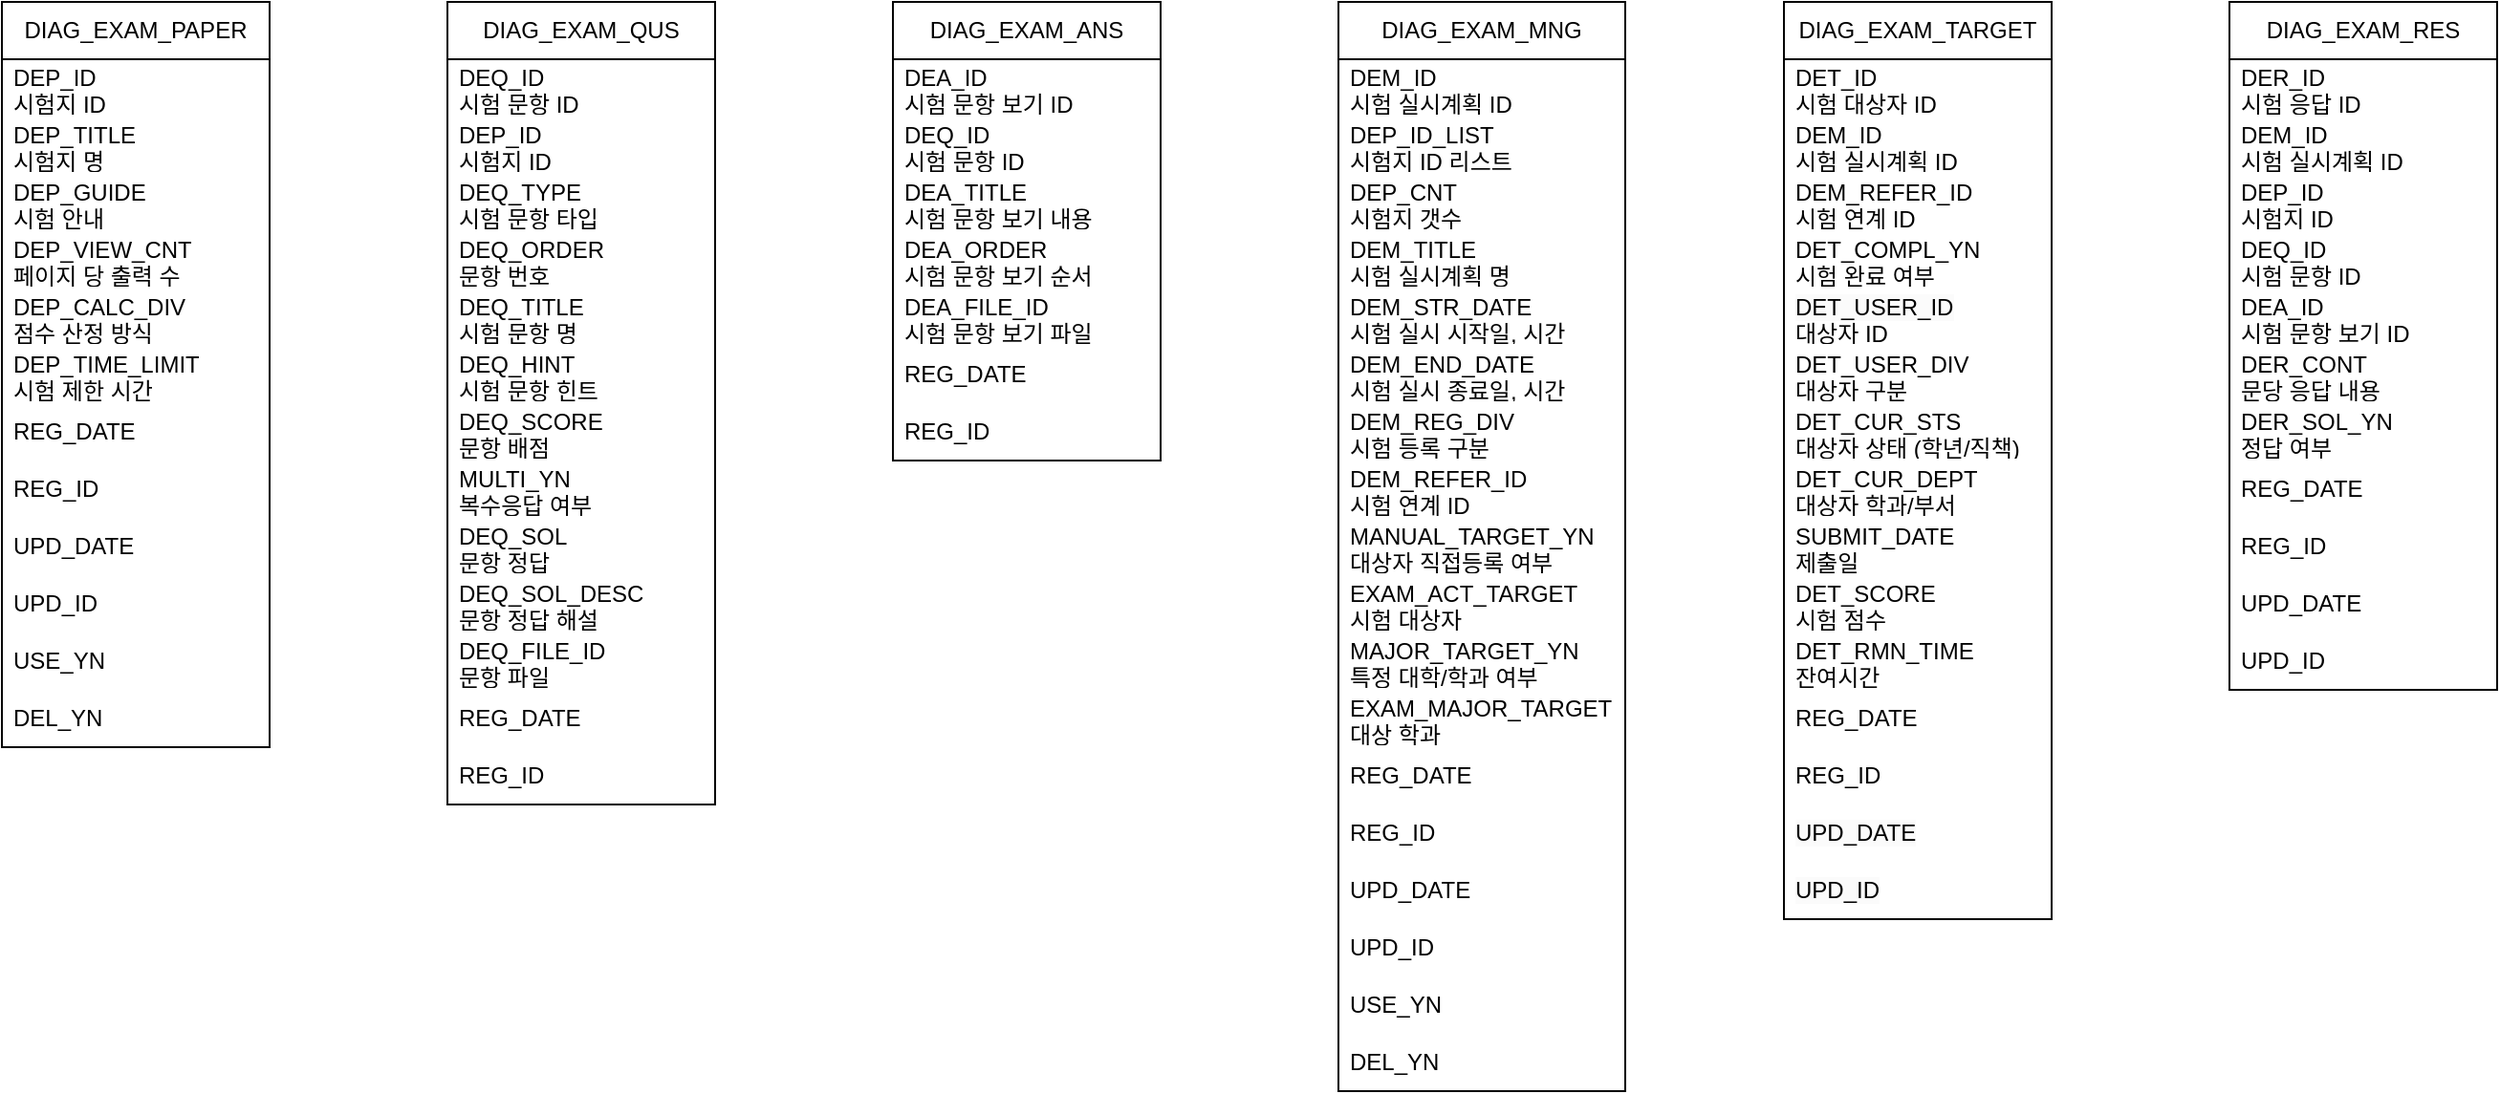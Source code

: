 <mxfile version="24.6.2" type="github">
  <diagram id="C5RBs43oDa-KdzZeNtuy" name="Page-1">
    <mxGraphModel dx="1744" dy="1036" grid="1" gridSize="10" guides="1" tooltips="1" connect="1" arrows="1" fold="1" page="1" pageScale="1" pageWidth="1654" pageHeight="1169" math="0" shadow="0">
      <root>
        <mxCell id="WIyWlLk6GJQsqaUBKTNV-0" />
        <mxCell id="WIyWlLk6GJQsqaUBKTNV-1" parent="WIyWlLk6GJQsqaUBKTNV-0" />
        <mxCell id="U3-9mcuJXix0QmTqWsMh-13" value="DIAG_EXAM_PAPER" style="swimlane;fontStyle=0;childLayout=stackLayout;horizontal=1;startSize=30;horizontalStack=0;resizeParent=1;resizeParentMax=0;resizeLast=0;collapsible=1;marginBottom=0;whiteSpace=wrap;html=1;" vertex="1" parent="WIyWlLk6GJQsqaUBKTNV-1">
          <mxGeometry x="80" y="80" width="140" height="390" as="geometry">
            <mxRectangle x="80" y="80" width="160" height="30" as="alternateBounds" />
          </mxGeometry>
        </mxCell>
        <mxCell id="U3-9mcuJXix0QmTqWsMh-14" value="DEP_ID&lt;br&gt;시험지 ID" style="text;strokeColor=none;fillColor=none;align=left;verticalAlign=middle;spacingLeft=4;spacingRight=4;overflow=hidden;points=[[0,0.5],[1,0.5]];portConstraint=eastwest;rotatable=0;whiteSpace=wrap;html=1;" vertex="1" parent="U3-9mcuJXix0QmTqWsMh-13">
          <mxGeometry y="30" width="140" height="30" as="geometry" />
        </mxCell>
        <mxCell id="U3-9mcuJXix0QmTqWsMh-15" value="DEP_TITLE&lt;div&gt;시험지 명&lt;/div&gt;" style="text;strokeColor=none;fillColor=none;align=left;verticalAlign=middle;spacingLeft=4;spacingRight=4;overflow=hidden;points=[[0,0.5],[1,0.5]];portConstraint=eastwest;rotatable=0;whiteSpace=wrap;html=1;" vertex="1" parent="U3-9mcuJXix0QmTqWsMh-13">
          <mxGeometry y="60" width="140" height="30" as="geometry" />
        </mxCell>
        <mxCell id="U3-9mcuJXix0QmTqWsMh-16" value="DEP_GUIDE&lt;div&gt;시험 안내&lt;/div&gt;" style="text;strokeColor=none;fillColor=none;align=left;verticalAlign=middle;spacingLeft=4;spacingRight=4;overflow=hidden;points=[[0,0.5],[1,0.5]];portConstraint=eastwest;rotatable=0;whiteSpace=wrap;html=1;" vertex="1" parent="U3-9mcuJXix0QmTqWsMh-13">
          <mxGeometry y="90" width="140" height="30" as="geometry" />
        </mxCell>
        <mxCell id="U3-9mcuJXix0QmTqWsMh-44" value="DEP_VIEW_CNT&lt;div&gt;페이지 당 출력 수&lt;/div&gt;" style="text;strokeColor=none;fillColor=none;align=left;verticalAlign=middle;spacingLeft=4;spacingRight=4;overflow=hidden;points=[[0,0.5],[1,0.5]];portConstraint=eastwest;rotatable=0;whiteSpace=wrap;html=1;" vertex="1" parent="U3-9mcuJXix0QmTqWsMh-13">
          <mxGeometry y="120" width="140" height="30" as="geometry" />
        </mxCell>
        <mxCell id="U3-9mcuJXix0QmTqWsMh-43" value="DEP_CALC_DIV&lt;div&gt;점수 산정 방식&lt;/div&gt;" style="text;strokeColor=none;fillColor=none;align=left;verticalAlign=middle;spacingLeft=4;spacingRight=4;overflow=hidden;points=[[0,0.5],[1,0.5]];portConstraint=eastwest;rotatable=0;whiteSpace=wrap;html=1;" vertex="1" parent="U3-9mcuJXix0QmTqWsMh-13">
          <mxGeometry y="150" width="140" height="30" as="geometry" />
        </mxCell>
        <mxCell id="U3-9mcuJXix0QmTqWsMh-42" value="DEP_TIME_LIMIT&lt;br&gt;시험 제한 시간" style="text;strokeColor=none;fillColor=none;align=left;verticalAlign=middle;spacingLeft=4;spacingRight=4;overflow=hidden;points=[[0,0.5],[1,0.5]];portConstraint=eastwest;rotatable=0;whiteSpace=wrap;html=1;" vertex="1" parent="U3-9mcuJXix0QmTqWsMh-13">
          <mxGeometry y="180" width="140" height="30" as="geometry" />
        </mxCell>
        <mxCell id="U3-9mcuJXix0QmTqWsMh-63" value="REG_DATE" style="text;strokeColor=none;fillColor=none;align=left;verticalAlign=middle;spacingLeft=4;spacingRight=4;overflow=hidden;points=[[0,0.5],[1,0.5]];portConstraint=eastwest;rotatable=0;whiteSpace=wrap;html=1;" vertex="1" parent="U3-9mcuJXix0QmTqWsMh-13">
          <mxGeometry y="210" width="140" height="30" as="geometry" />
        </mxCell>
        <mxCell id="U3-9mcuJXix0QmTqWsMh-62" value="REG_ID" style="text;strokeColor=none;fillColor=none;align=left;verticalAlign=middle;spacingLeft=4;spacingRight=4;overflow=hidden;points=[[0,0.5],[1,0.5]];portConstraint=eastwest;rotatable=0;whiteSpace=wrap;html=1;" vertex="1" parent="U3-9mcuJXix0QmTqWsMh-13">
          <mxGeometry y="240" width="140" height="30" as="geometry" />
        </mxCell>
        <mxCell id="U3-9mcuJXix0QmTqWsMh-61" value="UPD_DATE" style="text;strokeColor=none;fillColor=none;align=left;verticalAlign=middle;spacingLeft=4;spacingRight=4;overflow=hidden;points=[[0,0.5],[1,0.5]];portConstraint=eastwest;rotatable=0;whiteSpace=wrap;html=1;" vertex="1" parent="U3-9mcuJXix0QmTqWsMh-13">
          <mxGeometry y="270" width="140" height="30" as="geometry" />
        </mxCell>
        <mxCell id="U3-9mcuJXix0QmTqWsMh-41" value="UPD_ID" style="text;strokeColor=none;fillColor=none;align=left;verticalAlign=middle;spacingLeft=4;spacingRight=4;overflow=hidden;points=[[0,0.5],[1,0.5]];portConstraint=eastwest;rotatable=0;whiteSpace=wrap;html=1;" vertex="1" parent="U3-9mcuJXix0QmTqWsMh-13">
          <mxGeometry y="300" width="140" height="30" as="geometry" />
        </mxCell>
        <mxCell id="U3-9mcuJXix0QmTqWsMh-65" value="USE_YN" style="text;strokeColor=none;fillColor=none;align=left;verticalAlign=middle;spacingLeft=4;spacingRight=4;overflow=hidden;points=[[0,0.5],[1,0.5]];portConstraint=eastwest;rotatable=0;whiteSpace=wrap;html=1;" vertex="1" parent="U3-9mcuJXix0QmTqWsMh-13">
          <mxGeometry y="330" width="140" height="30" as="geometry" />
        </mxCell>
        <mxCell id="U3-9mcuJXix0QmTqWsMh-64" value="DEL_YN" style="text;strokeColor=none;fillColor=none;align=left;verticalAlign=middle;spacingLeft=4;spacingRight=4;overflow=hidden;points=[[0,0.5],[1,0.5]];portConstraint=eastwest;rotatable=0;whiteSpace=wrap;html=1;" vertex="1" parent="U3-9mcuJXix0QmTqWsMh-13">
          <mxGeometry y="360" width="140" height="30" as="geometry" />
        </mxCell>
        <mxCell id="U3-9mcuJXix0QmTqWsMh-17" value="DIAG_EXAM_QUS" style="swimlane;fontStyle=0;childLayout=stackLayout;horizontal=1;startSize=30;horizontalStack=0;resizeParent=1;resizeParentMax=0;resizeLast=0;collapsible=1;marginBottom=0;whiteSpace=wrap;html=1;" vertex="1" parent="WIyWlLk6GJQsqaUBKTNV-1">
          <mxGeometry x="313" y="80" width="140" height="420" as="geometry">
            <mxRectangle x="313" y="80" width="140" height="30" as="alternateBounds" />
          </mxGeometry>
        </mxCell>
        <mxCell id="U3-9mcuJXix0QmTqWsMh-18" value="DEQ_ID&lt;div&gt;시험 문항 ID&lt;/div&gt;" style="text;strokeColor=none;fillColor=none;align=left;verticalAlign=middle;spacingLeft=4;spacingRight=4;overflow=hidden;points=[[0,0.5],[1,0.5]];portConstraint=eastwest;rotatable=0;whiteSpace=wrap;html=1;" vertex="1" parent="U3-9mcuJXix0QmTqWsMh-17">
          <mxGeometry y="30" width="140" height="30" as="geometry" />
        </mxCell>
        <mxCell id="U3-9mcuJXix0QmTqWsMh-66" value="DEP_ID&lt;br&gt;시험지 ID" style="text;strokeColor=none;fillColor=none;align=left;verticalAlign=middle;spacingLeft=4;spacingRight=4;overflow=hidden;points=[[0,0.5],[1,0.5]];portConstraint=eastwest;rotatable=0;whiteSpace=wrap;html=1;" vertex="1" parent="U3-9mcuJXix0QmTqWsMh-17">
          <mxGeometry y="60" width="140" height="30" as="geometry" />
        </mxCell>
        <mxCell id="U3-9mcuJXix0QmTqWsMh-67" value="DEQ_TYPE&lt;div&gt;시험 문항 타입&lt;/div&gt;" style="text;strokeColor=none;fillColor=none;align=left;verticalAlign=middle;spacingLeft=4;spacingRight=4;overflow=hidden;points=[[0,0.5],[1,0.5]];portConstraint=eastwest;rotatable=0;whiteSpace=wrap;html=1;" vertex="1" parent="U3-9mcuJXix0QmTqWsMh-17">
          <mxGeometry y="90" width="140" height="30" as="geometry" />
        </mxCell>
        <mxCell id="U3-9mcuJXix0QmTqWsMh-70" value="DEQ_ORDER&lt;div&gt;문항 번호&lt;/div&gt;" style="text;strokeColor=none;fillColor=none;align=left;verticalAlign=middle;spacingLeft=4;spacingRight=4;overflow=hidden;points=[[0,0.5],[1,0.5]];portConstraint=eastwest;rotatable=0;whiteSpace=wrap;html=1;" vertex="1" parent="U3-9mcuJXix0QmTqWsMh-17">
          <mxGeometry y="120" width="140" height="30" as="geometry" />
        </mxCell>
        <mxCell id="U3-9mcuJXix0QmTqWsMh-68" value="DEQ_TITLE&lt;div&gt;시험 문항 명&lt;/div&gt;" style="text;strokeColor=none;fillColor=none;align=left;verticalAlign=middle;spacingLeft=4;spacingRight=4;overflow=hidden;points=[[0,0.5],[1,0.5]];portConstraint=eastwest;rotatable=0;whiteSpace=wrap;html=1;" vertex="1" parent="U3-9mcuJXix0QmTqWsMh-17">
          <mxGeometry y="150" width="140" height="30" as="geometry" />
        </mxCell>
        <mxCell id="U3-9mcuJXix0QmTqWsMh-69" value="DEQ_HINT&lt;div&gt;시험 문항 힌트&lt;/div&gt;" style="text;strokeColor=none;fillColor=none;align=left;verticalAlign=middle;spacingLeft=4;spacingRight=4;overflow=hidden;points=[[0,0.5],[1,0.5]];portConstraint=eastwest;rotatable=0;whiteSpace=wrap;html=1;" vertex="1" parent="U3-9mcuJXix0QmTqWsMh-17">
          <mxGeometry y="180" width="140" height="30" as="geometry" />
        </mxCell>
        <mxCell id="U3-9mcuJXix0QmTqWsMh-20" value="DEQ_SCORE&lt;div&gt;문항 배점&lt;/div&gt;" style="text;strokeColor=none;fillColor=none;align=left;verticalAlign=middle;spacingLeft=4;spacingRight=4;overflow=hidden;points=[[0,0.5],[1,0.5]];portConstraint=eastwest;rotatable=0;whiteSpace=wrap;html=1;" vertex="1" parent="U3-9mcuJXix0QmTqWsMh-17">
          <mxGeometry y="210" width="140" height="30" as="geometry" />
        </mxCell>
        <mxCell id="U3-9mcuJXix0QmTqWsMh-40" value="MULTI_YN&lt;div&gt;복수응답 여부&lt;/div&gt;" style="text;strokeColor=none;fillColor=none;align=left;verticalAlign=middle;spacingLeft=4;spacingRight=4;overflow=hidden;points=[[0,0.5],[1,0.5]];portConstraint=eastwest;rotatable=0;whiteSpace=wrap;html=1;" vertex="1" parent="U3-9mcuJXix0QmTqWsMh-17">
          <mxGeometry y="240" width="140" height="30" as="geometry" />
        </mxCell>
        <mxCell id="U3-9mcuJXix0QmTqWsMh-39" value="DEQ_SOL&lt;div&gt;문항 정답&lt;/div&gt;" style="text;strokeColor=none;fillColor=none;align=left;verticalAlign=middle;spacingLeft=4;spacingRight=4;overflow=hidden;points=[[0,0.5],[1,0.5]];portConstraint=eastwest;rotatable=0;whiteSpace=wrap;html=1;" vertex="1" parent="U3-9mcuJXix0QmTqWsMh-17">
          <mxGeometry y="270" width="140" height="30" as="geometry" />
        </mxCell>
        <mxCell id="U3-9mcuJXix0QmTqWsMh-38" value="DEQ_SOL_DESC&lt;div&gt;문항 정답 해설&lt;/div&gt;" style="text;strokeColor=none;fillColor=none;align=left;verticalAlign=middle;spacingLeft=4;spacingRight=4;overflow=hidden;points=[[0,0.5],[1,0.5]];portConstraint=eastwest;rotatable=0;whiteSpace=wrap;html=1;" vertex="1" parent="U3-9mcuJXix0QmTqWsMh-17">
          <mxGeometry y="300" width="140" height="30" as="geometry" />
        </mxCell>
        <mxCell id="U3-9mcuJXix0QmTqWsMh-74" value="DEQ_FILE_ID&lt;div&gt;문항 파일&lt;/div&gt;" style="text;strokeColor=none;fillColor=none;align=left;verticalAlign=middle;spacingLeft=4;spacingRight=4;overflow=hidden;points=[[0,0.5],[1,0.5]];portConstraint=eastwest;rotatable=0;whiteSpace=wrap;html=1;" vertex="1" parent="U3-9mcuJXix0QmTqWsMh-17">
          <mxGeometry y="330" width="140" height="30" as="geometry" />
        </mxCell>
        <mxCell id="U3-9mcuJXix0QmTqWsMh-37" value="REG_DATE" style="text;strokeColor=none;fillColor=none;align=left;verticalAlign=middle;spacingLeft=4;spacingRight=4;overflow=hidden;points=[[0,0.5],[1,0.5]];portConstraint=eastwest;rotatable=0;whiteSpace=wrap;html=1;" vertex="1" parent="U3-9mcuJXix0QmTqWsMh-17">
          <mxGeometry y="360" width="140" height="30" as="geometry" />
        </mxCell>
        <mxCell id="U3-9mcuJXix0QmTqWsMh-73" value="REG_ID" style="text;strokeColor=none;fillColor=none;align=left;verticalAlign=middle;spacingLeft=4;spacingRight=4;overflow=hidden;points=[[0,0.5],[1,0.5]];portConstraint=eastwest;rotatable=0;whiteSpace=wrap;html=1;" vertex="1" parent="U3-9mcuJXix0QmTqWsMh-17">
          <mxGeometry y="390" width="140" height="30" as="geometry" />
        </mxCell>
        <mxCell id="U3-9mcuJXix0QmTqWsMh-21" value="DIAG_EXAM_ANS" style="swimlane;fontStyle=0;childLayout=stackLayout;horizontal=1;startSize=30;horizontalStack=0;resizeParent=1;resizeParentMax=0;resizeLast=0;collapsible=1;marginBottom=0;whiteSpace=wrap;html=1;" vertex="1" parent="WIyWlLk6GJQsqaUBKTNV-1">
          <mxGeometry x="546" y="80" width="140" height="240" as="geometry" />
        </mxCell>
        <mxCell id="U3-9mcuJXix0QmTqWsMh-22" value="DEA_ID&lt;br&gt;시험 문항 보기 ID" style="text;strokeColor=none;fillColor=none;align=left;verticalAlign=middle;spacingLeft=4;spacingRight=4;overflow=hidden;points=[[0,0.5],[1,0.5]];portConstraint=eastwest;rotatable=0;whiteSpace=wrap;html=1;" vertex="1" parent="U3-9mcuJXix0QmTqWsMh-21">
          <mxGeometry y="30" width="140" height="30" as="geometry" />
        </mxCell>
        <mxCell id="U3-9mcuJXix0QmTqWsMh-23" value="DEQ_ID&lt;div&gt;시험 문항 ID&lt;/div&gt;" style="text;strokeColor=none;fillColor=none;align=left;verticalAlign=middle;spacingLeft=4;spacingRight=4;overflow=hidden;points=[[0,0.5],[1,0.5]];portConstraint=eastwest;rotatable=0;whiteSpace=wrap;html=1;" vertex="1" parent="U3-9mcuJXix0QmTqWsMh-21">
          <mxGeometry y="60" width="140" height="30" as="geometry" />
        </mxCell>
        <mxCell id="U3-9mcuJXix0QmTqWsMh-24" value="DEA_TITLE&lt;div&gt;시험 문항 보기 내용&lt;/div&gt;" style="text;strokeColor=none;fillColor=none;align=left;verticalAlign=middle;spacingLeft=4;spacingRight=4;overflow=hidden;points=[[0,0.5],[1,0.5]];portConstraint=eastwest;rotatable=0;whiteSpace=wrap;html=1;" vertex="1" parent="U3-9mcuJXix0QmTqWsMh-21">
          <mxGeometry y="90" width="140" height="30" as="geometry" />
        </mxCell>
        <mxCell id="U3-9mcuJXix0QmTqWsMh-48" value="DEA_ORDER&lt;div&gt;시험 문항 보기 순서&lt;/div&gt;" style="text;strokeColor=none;fillColor=none;align=left;verticalAlign=middle;spacingLeft=4;spacingRight=4;overflow=hidden;points=[[0,0.5],[1,0.5]];portConstraint=eastwest;rotatable=0;whiteSpace=wrap;html=1;" vertex="1" parent="U3-9mcuJXix0QmTqWsMh-21">
          <mxGeometry y="120" width="140" height="30" as="geometry" />
        </mxCell>
        <mxCell id="U3-9mcuJXix0QmTqWsMh-86" value="DEA_FILE_ID&lt;br&gt;시험 문항 보기 파일" style="text;strokeColor=none;fillColor=none;align=left;verticalAlign=middle;spacingLeft=4;spacingRight=4;overflow=hidden;points=[[0,0.5],[1,0.5]];portConstraint=eastwest;rotatable=0;whiteSpace=wrap;html=1;" vertex="1" parent="U3-9mcuJXix0QmTqWsMh-21">
          <mxGeometry y="150" width="140" height="30" as="geometry" />
        </mxCell>
        <mxCell id="U3-9mcuJXix0QmTqWsMh-47" value="REG_DATE" style="text;strokeColor=none;fillColor=none;align=left;verticalAlign=middle;spacingLeft=4;spacingRight=4;overflow=hidden;points=[[0,0.5],[1,0.5]];portConstraint=eastwest;rotatable=0;whiteSpace=wrap;html=1;" vertex="1" parent="U3-9mcuJXix0QmTqWsMh-21">
          <mxGeometry y="180" width="140" height="30" as="geometry" />
        </mxCell>
        <mxCell id="U3-9mcuJXix0QmTqWsMh-46" value="REG_ID" style="text;strokeColor=none;fillColor=none;align=left;verticalAlign=middle;spacingLeft=4;spacingRight=4;overflow=hidden;points=[[0,0.5],[1,0.5]];portConstraint=eastwest;rotatable=0;whiteSpace=wrap;html=1;" vertex="1" parent="U3-9mcuJXix0QmTqWsMh-21">
          <mxGeometry y="210" width="140" height="30" as="geometry" />
        </mxCell>
        <mxCell id="U3-9mcuJXix0QmTqWsMh-25" value="DIAG_EXAM_MNG" style="swimlane;fontStyle=0;childLayout=stackLayout;horizontal=1;startSize=30;horizontalStack=0;resizeParent=1;resizeParentMax=0;resizeLast=0;collapsible=1;marginBottom=0;whiteSpace=wrap;html=1;" vertex="1" parent="WIyWlLk6GJQsqaUBKTNV-1">
          <mxGeometry x="779" y="80" width="150" height="570" as="geometry" />
        </mxCell>
        <mxCell id="U3-9mcuJXix0QmTqWsMh-26" value="DEM_ID&lt;br&gt;시험 실시계획 ID" style="text;strokeColor=none;fillColor=none;align=left;verticalAlign=middle;spacingLeft=4;spacingRight=4;overflow=hidden;points=[[0,0.5],[1,0.5]];portConstraint=eastwest;rotatable=0;whiteSpace=wrap;html=1;" vertex="1" parent="U3-9mcuJXix0QmTqWsMh-25">
          <mxGeometry y="30" width="150" height="30" as="geometry" />
        </mxCell>
        <mxCell id="U3-9mcuJXix0QmTqWsMh-27" value="DEP_ID_LIST&lt;div&gt;시험지 ID 리스트&lt;/div&gt;" style="text;strokeColor=none;fillColor=none;align=left;verticalAlign=middle;spacingLeft=4;spacingRight=4;overflow=hidden;points=[[0,0.5],[1,0.5]];portConstraint=eastwest;rotatable=0;whiteSpace=wrap;html=1;" vertex="1" parent="U3-9mcuJXix0QmTqWsMh-25">
          <mxGeometry y="60" width="150" height="30" as="geometry" />
        </mxCell>
        <mxCell id="U3-9mcuJXix0QmTqWsMh-28" value="DEP_CNT&lt;div&gt;시험지 갯수&lt;/div&gt;" style="text;strokeColor=none;fillColor=none;align=left;verticalAlign=middle;spacingLeft=4;spacingRight=4;overflow=hidden;points=[[0,0.5],[1,0.5]];portConstraint=eastwest;rotatable=0;whiteSpace=wrap;html=1;" vertex="1" parent="U3-9mcuJXix0QmTqWsMh-25">
          <mxGeometry y="90" width="150" height="30" as="geometry" />
        </mxCell>
        <mxCell id="U3-9mcuJXix0QmTqWsMh-52" value="DEM_TITLE&lt;div&gt;시험 실시계획 명&lt;/div&gt;" style="text;strokeColor=none;fillColor=none;align=left;verticalAlign=middle;spacingLeft=4;spacingRight=4;overflow=hidden;points=[[0,0.5],[1,0.5]];portConstraint=eastwest;rotatable=0;whiteSpace=wrap;html=1;" vertex="1" parent="U3-9mcuJXix0QmTqWsMh-25">
          <mxGeometry y="120" width="150" height="30" as="geometry" />
        </mxCell>
        <mxCell id="U3-9mcuJXix0QmTqWsMh-51" value="DEM_STR_DATE&lt;div&gt;시험 실시 시작일, 시간&lt;/div&gt;" style="text;strokeColor=none;fillColor=none;align=left;verticalAlign=middle;spacingLeft=4;spacingRight=4;overflow=hidden;points=[[0,0.5],[1,0.5]];portConstraint=eastwest;rotatable=0;whiteSpace=wrap;html=1;" vertex="1" parent="U3-9mcuJXix0QmTqWsMh-25">
          <mxGeometry y="150" width="150" height="30" as="geometry" />
        </mxCell>
        <mxCell id="U3-9mcuJXix0QmTqWsMh-50" value="DEM_END_DATE&lt;div&gt;시험 실시 종료일, 시간&lt;br&gt;&lt;/div&gt;" style="text;strokeColor=none;fillColor=none;align=left;verticalAlign=middle;spacingLeft=4;spacingRight=4;overflow=hidden;points=[[0,0.5],[1,0.5]];portConstraint=eastwest;rotatable=0;whiteSpace=wrap;html=1;" vertex="1" parent="U3-9mcuJXix0QmTqWsMh-25">
          <mxGeometry y="180" width="150" height="30" as="geometry" />
        </mxCell>
        <mxCell id="U3-9mcuJXix0QmTqWsMh-49" value="DEM_REG_DIV&lt;div&gt;시험 등록 구분&lt;/div&gt;" style="text;strokeColor=none;fillColor=none;align=left;verticalAlign=middle;spacingLeft=4;spacingRight=4;overflow=hidden;points=[[0,0.5],[1,0.5]];portConstraint=eastwest;rotatable=0;whiteSpace=wrap;html=1;" vertex="1" parent="U3-9mcuJXix0QmTqWsMh-25">
          <mxGeometry y="210" width="150" height="30" as="geometry" />
        </mxCell>
        <mxCell id="U3-9mcuJXix0QmTqWsMh-77" value="DEM_REFER_ID&lt;div&gt;시험 연계 ID&lt;/div&gt;" style="text;strokeColor=none;fillColor=none;align=left;verticalAlign=middle;spacingLeft=4;spacingRight=4;overflow=hidden;points=[[0,0.5],[1,0.5]];portConstraint=eastwest;rotatable=0;whiteSpace=wrap;html=1;" vertex="1" parent="U3-9mcuJXix0QmTqWsMh-25">
          <mxGeometry y="240" width="150" height="30" as="geometry" />
        </mxCell>
        <mxCell id="U3-9mcuJXix0QmTqWsMh-76" value="MANUAL_TARGET_YN&lt;div&gt;대상자 직접등록 여부&lt;/div&gt;" style="text;strokeColor=none;fillColor=none;align=left;verticalAlign=middle;spacingLeft=4;spacingRight=4;overflow=hidden;points=[[0,0.5],[1,0.5]];portConstraint=eastwest;rotatable=0;whiteSpace=wrap;html=1;" vertex="1" parent="U3-9mcuJXix0QmTqWsMh-25">
          <mxGeometry y="270" width="150" height="30" as="geometry" />
        </mxCell>
        <mxCell id="U3-9mcuJXix0QmTqWsMh-78" value="EXAM_ACT_TARGET&lt;div&gt;시험 대상자&lt;/div&gt;" style="text;strokeColor=none;fillColor=none;align=left;verticalAlign=middle;spacingLeft=4;spacingRight=4;overflow=hidden;points=[[0,0.5],[1,0.5]];portConstraint=eastwest;rotatable=0;whiteSpace=wrap;html=1;" vertex="1" parent="U3-9mcuJXix0QmTqWsMh-25">
          <mxGeometry y="300" width="150" height="30" as="geometry" />
        </mxCell>
        <mxCell id="U3-9mcuJXix0QmTqWsMh-75" value="MAJOR_TARGET_YN&lt;div&gt;특정 대학/학과 여부&lt;/div&gt;" style="text;strokeColor=none;fillColor=none;align=left;verticalAlign=middle;spacingLeft=4;spacingRight=4;overflow=hidden;points=[[0,0.5],[1,0.5]];portConstraint=eastwest;rotatable=0;whiteSpace=wrap;html=1;" vertex="1" parent="U3-9mcuJXix0QmTqWsMh-25">
          <mxGeometry y="330" width="150" height="30" as="geometry" />
        </mxCell>
        <mxCell id="U3-9mcuJXix0QmTqWsMh-79" value="EXAM_MAJOR_TARGET&lt;div&gt;대상 학과&lt;/div&gt;" style="text;strokeColor=none;fillColor=none;align=left;verticalAlign=middle;spacingLeft=4;spacingRight=4;overflow=hidden;points=[[0,0.5],[1,0.5]];portConstraint=eastwest;rotatable=0;whiteSpace=wrap;html=1;" vertex="1" parent="U3-9mcuJXix0QmTqWsMh-25">
          <mxGeometry y="360" width="150" height="30" as="geometry" />
        </mxCell>
        <mxCell id="U3-9mcuJXix0QmTqWsMh-84" value="REG_DATE" style="text;strokeColor=none;fillColor=none;align=left;verticalAlign=middle;spacingLeft=4;spacingRight=4;overflow=hidden;points=[[0,0.5],[1,0.5]];portConstraint=eastwest;rotatable=0;whiteSpace=wrap;html=1;" vertex="1" parent="U3-9mcuJXix0QmTqWsMh-25">
          <mxGeometry y="390" width="150" height="30" as="geometry" />
        </mxCell>
        <mxCell id="U3-9mcuJXix0QmTqWsMh-83" value="REG_ID" style="text;strokeColor=none;fillColor=none;align=left;verticalAlign=middle;spacingLeft=4;spacingRight=4;overflow=hidden;points=[[0,0.5],[1,0.5]];portConstraint=eastwest;rotatable=0;whiteSpace=wrap;html=1;" vertex="1" parent="U3-9mcuJXix0QmTqWsMh-25">
          <mxGeometry y="420" width="150" height="30" as="geometry" />
        </mxCell>
        <mxCell id="U3-9mcuJXix0QmTqWsMh-82" value="UPD_DATE" style="text;strokeColor=none;fillColor=none;align=left;verticalAlign=middle;spacingLeft=4;spacingRight=4;overflow=hidden;points=[[0,0.5],[1,0.5]];portConstraint=eastwest;rotatable=0;whiteSpace=wrap;html=1;" vertex="1" parent="U3-9mcuJXix0QmTqWsMh-25">
          <mxGeometry y="450" width="150" height="30" as="geometry" />
        </mxCell>
        <mxCell id="U3-9mcuJXix0QmTqWsMh-81" value="UPD_ID" style="text;strokeColor=none;fillColor=none;align=left;verticalAlign=middle;spacingLeft=4;spacingRight=4;overflow=hidden;points=[[0,0.5],[1,0.5]];portConstraint=eastwest;rotatable=0;whiteSpace=wrap;html=1;" vertex="1" parent="U3-9mcuJXix0QmTqWsMh-25">
          <mxGeometry y="480" width="150" height="30" as="geometry" />
        </mxCell>
        <mxCell id="U3-9mcuJXix0QmTqWsMh-80" value="USE_YN" style="text;strokeColor=none;fillColor=none;align=left;verticalAlign=middle;spacingLeft=4;spacingRight=4;overflow=hidden;points=[[0,0.5],[1,0.5]];portConstraint=eastwest;rotatable=0;whiteSpace=wrap;html=1;" vertex="1" parent="U3-9mcuJXix0QmTqWsMh-25">
          <mxGeometry y="510" width="150" height="30" as="geometry" />
        </mxCell>
        <mxCell id="U3-9mcuJXix0QmTqWsMh-85" value="DEL_YN" style="text;strokeColor=none;fillColor=none;align=left;verticalAlign=middle;spacingLeft=4;spacingRight=4;overflow=hidden;points=[[0,0.5],[1,0.5]];portConstraint=eastwest;rotatable=0;whiteSpace=wrap;html=1;" vertex="1" parent="U3-9mcuJXix0QmTqWsMh-25">
          <mxGeometry y="540" width="150" height="30" as="geometry" />
        </mxCell>
        <mxCell id="U3-9mcuJXix0QmTqWsMh-29" value="DIAG_EXAM_TARGET" style="swimlane;fontStyle=0;childLayout=stackLayout;horizontal=1;startSize=30;horizontalStack=0;resizeParent=1;resizeParentMax=0;resizeLast=0;collapsible=1;marginBottom=0;whiteSpace=wrap;html=1;" vertex="1" parent="WIyWlLk6GJQsqaUBKTNV-1">
          <mxGeometry x="1012" y="80" width="140" height="480" as="geometry" />
        </mxCell>
        <mxCell id="U3-9mcuJXix0QmTqWsMh-30" value="DET_ID&lt;br&gt;시험 대상자 ID" style="text;strokeColor=none;fillColor=none;align=left;verticalAlign=middle;spacingLeft=4;spacingRight=4;overflow=hidden;points=[[0,0.5],[1,0.5]];portConstraint=eastwest;rotatable=0;whiteSpace=wrap;html=1;" vertex="1" parent="U3-9mcuJXix0QmTqWsMh-29">
          <mxGeometry y="30" width="140" height="30" as="geometry" />
        </mxCell>
        <mxCell id="U3-9mcuJXix0QmTqWsMh-31" value="DEM_ID&lt;br&gt;시험 실시계획 ID" style="text;strokeColor=none;fillColor=none;align=left;verticalAlign=middle;spacingLeft=4;spacingRight=4;overflow=hidden;points=[[0,0.5],[1,0.5]];portConstraint=eastwest;rotatable=0;whiteSpace=wrap;html=1;" vertex="1" parent="U3-9mcuJXix0QmTqWsMh-29">
          <mxGeometry y="60" width="140" height="30" as="geometry" />
        </mxCell>
        <mxCell id="U3-9mcuJXix0QmTqWsMh-93" value="DEM_REFER_ID&lt;div&gt;시험 연계 ID&lt;/div&gt;" style="text;strokeColor=none;fillColor=none;align=left;verticalAlign=middle;spacingLeft=4;spacingRight=4;overflow=hidden;points=[[0,0.5],[1,0.5]];portConstraint=eastwest;rotatable=0;whiteSpace=wrap;html=1;" vertex="1" parent="U3-9mcuJXix0QmTqWsMh-29">
          <mxGeometry y="90" width="140" height="30" as="geometry" />
        </mxCell>
        <mxCell id="U3-9mcuJXix0QmTqWsMh-32" value="DET_COMPL_YN&lt;div&gt;시험 완료 여부&lt;/div&gt;" style="text;strokeColor=none;fillColor=none;align=left;verticalAlign=middle;spacingLeft=4;spacingRight=4;overflow=hidden;points=[[0,0.5],[1,0.5]];portConstraint=eastwest;rotatable=0;whiteSpace=wrap;html=1;" vertex="1" parent="U3-9mcuJXix0QmTqWsMh-29">
          <mxGeometry y="120" width="140" height="30" as="geometry" />
        </mxCell>
        <mxCell id="U3-9mcuJXix0QmTqWsMh-87" value="&lt;span style=&quot;color: rgb(0, 0, 0); font-family: Helvetica; font-size: 12px; font-style: normal; font-variant-ligatures: normal; font-variant-caps: normal; font-weight: 400; letter-spacing: normal; orphans: 2; text-align: left; text-indent: 0px; text-transform: none; widows: 2; word-spacing: 0px; -webkit-text-stroke-width: 0px; white-space: normal; background-color: rgb(251, 251, 251); text-decoration-thickness: initial; text-decoration-style: initial; text-decoration-color: initial; display: inline !important; float: none;&quot;&gt;DET_USER_ID&lt;/span&gt;&lt;div&gt;대상자 ID&lt;/div&gt;" style="text;strokeColor=none;fillColor=none;align=left;verticalAlign=middle;spacingLeft=4;spacingRight=4;overflow=hidden;points=[[0,0.5],[1,0.5]];portConstraint=eastwest;rotatable=0;whiteSpace=wrap;html=1;" vertex="1" parent="U3-9mcuJXix0QmTqWsMh-29">
          <mxGeometry y="150" width="140" height="30" as="geometry" />
        </mxCell>
        <mxCell id="U3-9mcuJXix0QmTqWsMh-56" value="DET_USER_DIV&lt;div&gt;대상자 구분&lt;/div&gt;" style="text;strokeColor=none;fillColor=none;align=left;verticalAlign=middle;spacingLeft=4;spacingRight=4;overflow=hidden;points=[[0,0.5],[1,0.5]];portConstraint=eastwest;rotatable=0;whiteSpace=wrap;html=1;" vertex="1" parent="U3-9mcuJXix0QmTqWsMh-29">
          <mxGeometry y="180" width="140" height="30" as="geometry" />
        </mxCell>
        <mxCell id="U3-9mcuJXix0QmTqWsMh-55" value="DET_CUR_STS&lt;div&gt;대상자 상태 (학년/직책)&lt;/div&gt;" style="text;strokeColor=none;fillColor=none;align=left;verticalAlign=middle;spacingLeft=4;spacingRight=4;overflow=hidden;points=[[0,0.5],[1,0.5]];portConstraint=eastwest;rotatable=0;whiteSpace=wrap;html=1;" vertex="1" parent="U3-9mcuJXix0QmTqWsMh-29">
          <mxGeometry y="210" width="140" height="30" as="geometry" />
        </mxCell>
        <mxCell id="U3-9mcuJXix0QmTqWsMh-53" value="DET_CUR_DEPT&lt;div&gt;대상자 학과/부서&lt;/div&gt;" style="text;strokeColor=none;fillColor=none;align=left;verticalAlign=middle;spacingLeft=4;spacingRight=4;overflow=hidden;points=[[0,0.5],[1,0.5]];portConstraint=eastwest;rotatable=0;whiteSpace=wrap;html=1;" vertex="1" parent="U3-9mcuJXix0QmTqWsMh-29">
          <mxGeometry y="240" width="140" height="30" as="geometry" />
        </mxCell>
        <mxCell id="U3-9mcuJXix0QmTqWsMh-90" value="SUBMIT_DATE&lt;div&gt;제출일&lt;/div&gt;" style="text;strokeColor=none;fillColor=none;align=left;verticalAlign=middle;spacingLeft=4;spacingRight=4;overflow=hidden;points=[[0,0.5],[1,0.5]];portConstraint=eastwest;rotatable=0;whiteSpace=wrap;html=1;" vertex="1" parent="U3-9mcuJXix0QmTqWsMh-29">
          <mxGeometry y="270" width="140" height="30" as="geometry" />
        </mxCell>
        <mxCell id="U3-9mcuJXix0QmTqWsMh-91" value="DET_SCORE&lt;br&gt;시험 점수" style="text;strokeColor=none;fillColor=none;align=left;verticalAlign=middle;spacingLeft=4;spacingRight=4;overflow=hidden;points=[[0,0.5],[1,0.5]];portConstraint=eastwest;rotatable=0;whiteSpace=wrap;html=1;" vertex="1" parent="U3-9mcuJXix0QmTqWsMh-29">
          <mxGeometry y="300" width="140" height="30" as="geometry" />
        </mxCell>
        <mxCell id="U3-9mcuJXix0QmTqWsMh-92" value="DET_RMN_TIME&lt;br&gt;잔여시간" style="text;strokeColor=none;fillColor=none;align=left;verticalAlign=middle;spacingLeft=4;spacingRight=4;overflow=hidden;points=[[0,0.5],[1,0.5]];portConstraint=eastwest;rotatable=0;whiteSpace=wrap;html=1;" vertex="1" parent="U3-9mcuJXix0QmTqWsMh-29">
          <mxGeometry y="330" width="140" height="30" as="geometry" />
        </mxCell>
        <mxCell id="U3-9mcuJXix0QmTqWsMh-89" value="REG_DATE" style="text;strokeColor=none;fillColor=none;align=left;verticalAlign=middle;spacingLeft=4;spacingRight=4;overflow=hidden;points=[[0,0.5],[1,0.5]];portConstraint=eastwest;rotatable=0;whiteSpace=wrap;html=1;" vertex="1" parent="U3-9mcuJXix0QmTqWsMh-29">
          <mxGeometry y="360" width="140" height="30" as="geometry" />
        </mxCell>
        <mxCell id="U3-9mcuJXix0QmTqWsMh-88" value="REG_ID" style="text;strokeColor=none;fillColor=none;align=left;verticalAlign=middle;spacingLeft=4;spacingRight=4;overflow=hidden;points=[[0,0.5],[1,0.5]];portConstraint=eastwest;rotatable=0;whiteSpace=wrap;html=1;" vertex="1" parent="U3-9mcuJXix0QmTqWsMh-29">
          <mxGeometry y="390" width="140" height="30" as="geometry" />
        </mxCell>
        <mxCell id="U3-9mcuJXix0QmTqWsMh-101" value="&lt;span style=&quot;color: rgb(0, 0, 0); font-family: Helvetica; font-size: 12px; font-style: normal; font-variant-ligatures: normal; font-variant-caps: normal; font-weight: 400; letter-spacing: normal; orphans: 2; text-align: left; text-indent: 0px; text-transform: none; widows: 2; word-spacing: 0px; -webkit-text-stroke-width: 0px; white-space: normal; background-color: rgb(251, 251, 251); text-decoration-thickness: initial; text-decoration-style: initial; text-decoration-color: initial; display: inline !important; float: none;&quot;&gt;UPD_DATE&lt;/span&gt;" style="text;strokeColor=none;fillColor=none;align=left;verticalAlign=middle;spacingLeft=4;spacingRight=4;overflow=hidden;points=[[0,0.5],[1,0.5]];portConstraint=eastwest;rotatable=0;whiteSpace=wrap;html=1;" vertex="1" parent="U3-9mcuJXix0QmTqWsMh-29">
          <mxGeometry y="420" width="140" height="30" as="geometry" />
        </mxCell>
        <mxCell id="U3-9mcuJXix0QmTqWsMh-100" value="&lt;span style=&quot;color: rgb(0, 0, 0); font-family: Helvetica; font-size: 12px; font-style: normal; font-variant-ligatures: normal; font-variant-caps: normal; font-weight: 400; letter-spacing: normal; orphans: 2; text-align: left; text-indent: 0px; text-transform: none; widows: 2; word-spacing: 0px; -webkit-text-stroke-width: 0px; white-space: normal; background-color: rgb(251, 251, 251); text-decoration-thickness: initial; text-decoration-style: initial; text-decoration-color: initial; display: inline !important; float: none;&quot;&gt;UPD_ID&lt;/span&gt;" style="text;strokeColor=none;fillColor=none;align=left;verticalAlign=middle;spacingLeft=4;spacingRight=4;overflow=hidden;points=[[0,0.5],[1,0.5]];portConstraint=eastwest;rotatable=0;whiteSpace=wrap;html=1;" vertex="1" parent="U3-9mcuJXix0QmTqWsMh-29">
          <mxGeometry y="450" width="140" height="30" as="geometry" />
        </mxCell>
        <mxCell id="U3-9mcuJXix0QmTqWsMh-33" value="DIAG_EXAM_RES" style="swimlane;fontStyle=0;childLayout=stackLayout;horizontal=1;startSize=30;horizontalStack=0;resizeParent=1;resizeParentMax=0;resizeLast=0;collapsible=1;marginBottom=0;whiteSpace=wrap;html=1;" vertex="1" parent="WIyWlLk6GJQsqaUBKTNV-1">
          <mxGeometry x="1245" y="80" width="140" height="360" as="geometry" />
        </mxCell>
        <mxCell id="U3-9mcuJXix0QmTqWsMh-34" value="DER_ID&lt;br&gt;시험 응답 ID" style="text;strokeColor=none;fillColor=none;align=left;verticalAlign=middle;spacingLeft=4;spacingRight=4;overflow=hidden;points=[[0,0.5],[1,0.5]];portConstraint=eastwest;rotatable=0;whiteSpace=wrap;html=1;" vertex="1" parent="U3-9mcuJXix0QmTqWsMh-33">
          <mxGeometry y="30" width="140" height="30" as="geometry" />
        </mxCell>
        <mxCell id="U3-9mcuJXix0QmTqWsMh-35" value="DEM_ID&lt;br&gt;시험 실시계획 ID" style="text;strokeColor=none;fillColor=none;align=left;verticalAlign=middle;spacingLeft=4;spacingRight=4;overflow=hidden;points=[[0,0.5],[1,0.5]];portConstraint=eastwest;rotatable=0;whiteSpace=wrap;html=1;" vertex="1" parent="U3-9mcuJXix0QmTqWsMh-33">
          <mxGeometry y="60" width="140" height="30" as="geometry" />
        </mxCell>
        <mxCell id="U3-9mcuJXix0QmTqWsMh-36" value="DEP_ID&lt;br&gt;시험지 ID" style="text;strokeColor=none;fillColor=none;align=left;verticalAlign=middle;spacingLeft=4;spacingRight=4;overflow=hidden;points=[[0,0.5],[1,0.5]];portConstraint=eastwest;rotatable=0;whiteSpace=wrap;html=1;" vertex="1" parent="U3-9mcuJXix0QmTqWsMh-33">
          <mxGeometry y="90" width="140" height="30" as="geometry" />
        </mxCell>
        <mxCell id="U3-9mcuJXix0QmTqWsMh-60" value="DEQ_ID&lt;div&gt;시험 문항 ID&lt;/div&gt;" style="text;strokeColor=none;fillColor=none;align=left;verticalAlign=middle;spacingLeft=4;spacingRight=4;overflow=hidden;points=[[0,0.5],[1,0.5]];portConstraint=eastwest;rotatable=0;whiteSpace=wrap;html=1;" vertex="1" parent="U3-9mcuJXix0QmTqWsMh-33">
          <mxGeometry y="120" width="140" height="30" as="geometry" />
        </mxCell>
        <mxCell id="U3-9mcuJXix0QmTqWsMh-59" value="DEA_ID&lt;br&gt;시험 문항 보기 ID" style="text;strokeColor=none;fillColor=none;align=left;verticalAlign=middle;spacingLeft=4;spacingRight=4;overflow=hidden;points=[[0,0.5],[1,0.5]];portConstraint=eastwest;rotatable=0;whiteSpace=wrap;html=1;" vertex="1" parent="U3-9mcuJXix0QmTqWsMh-33">
          <mxGeometry y="150" width="140" height="30" as="geometry" />
        </mxCell>
        <mxCell id="U3-9mcuJXix0QmTqWsMh-58" value="DER_CONT&lt;div&gt;문당 응답 내용&lt;/div&gt;" style="text;strokeColor=none;fillColor=none;align=left;verticalAlign=middle;spacingLeft=4;spacingRight=4;overflow=hidden;points=[[0,0.5],[1,0.5]];portConstraint=eastwest;rotatable=0;whiteSpace=wrap;html=1;" vertex="1" parent="U3-9mcuJXix0QmTqWsMh-33">
          <mxGeometry y="180" width="140" height="30" as="geometry" />
        </mxCell>
        <mxCell id="U3-9mcuJXix0QmTqWsMh-57" value="DER_SOL_YN&lt;div&gt;정답 여부&lt;/div&gt;" style="text;strokeColor=none;fillColor=none;align=left;verticalAlign=middle;spacingLeft=4;spacingRight=4;overflow=hidden;points=[[0,0.5],[1,0.5]];portConstraint=eastwest;rotatable=0;whiteSpace=wrap;html=1;" vertex="1" parent="U3-9mcuJXix0QmTqWsMh-33">
          <mxGeometry y="210" width="140" height="30" as="geometry" />
        </mxCell>
        <mxCell id="U3-9mcuJXix0QmTqWsMh-97" value="REG_DATE" style="text;strokeColor=none;fillColor=none;align=left;verticalAlign=middle;spacingLeft=4;spacingRight=4;overflow=hidden;points=[[0,0.5],[1,0.5]];portConstraint=eastwest;rotatable=0;whiteSpace=wrap;html=1;" vertex="1" parent="U3-9mcuJXix0QmTqWsMh-33">
          <mxGeometry y="240" width="140" height="30" as="geometry" />
        </mxCell>
        <mxCell id="U3-9mcuJXix0QmTqWsMh-96" value="REG_ID" style="text;strokeColor=none;fillColor=none;align=left;verticalAlign=middle;spacingLeft=4;spacingRight=4;overflow=hidden;points=[[0,0.5],[1,0.5]];portConstraint=eastwest;rotatable=0;whiteSpace=wrap;html=1;" vertex="1" parent="U3-9mcuJXix0QmTqWsMh-33">
          <mxGeometry y="270" width="140" height="30" as="geometry" />
        </mxCell>
        <mxCell id="U3-9mcuJXix0QmTqWsMh-95" value="UPD_DATE" style="text;strokeColor=none;fillColor=none;align=left;verticalAlign=middle;spacingLeft=4;spacingRight=4;overflow=hidden;points=[[0,0.5],[1,0.5]];portConstraint=eastwest;rotatable=0;whiteSpace=wrap;html=1;" vertex="1" parent="U3-9mcuJXix0QmTqWsMh-33">
          <mxGeometry y="300" width="140" height="30" as="geometry" />
        </mxCell>
        <mxCell id="U3-9mcuJXix0QmTqWsMh-94" value="UPD_ID" style="text;strokeColor=none;fillColor=none;align=left;verticalAlign=middle;spacingLeft=4;spacingRight=4;overflow=hidden;points=[[0,0.5],[1,0.5]];portConstraint=eastwest;rotatable=0;whiteSpace=wrap;html=1;" vertex="1" parent="U3-9mcuJXix0QmTqWsMh-33">
          <mxGeometry y="330" width="140" height="30" as="geometry" />
        </mxCell>
      </root>
    </mxGraphModel>
  </diagram>
</mxfile>

